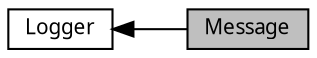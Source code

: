 digraph "Message"
{
  edge [fontname="Verdana",fontsize="10",labelfontname="Verdana",labelfontsize="10"];
  node [fontname="Verdana",fontsize="10",shape=record];
  rankdir=LR;
  Node0 [label="Message",height=0.2,width=0.4,color="black", fillcolor="grey75", style="filled", fontcolor="black"];
  Node1 [label="Logger",height=0.2,width=0.4,color="black", fillcolor="white", style="filled",URL="$a00498.html"];
  Node1->Node0 [shape=plaintext, dir="back", style="solid"];
}
